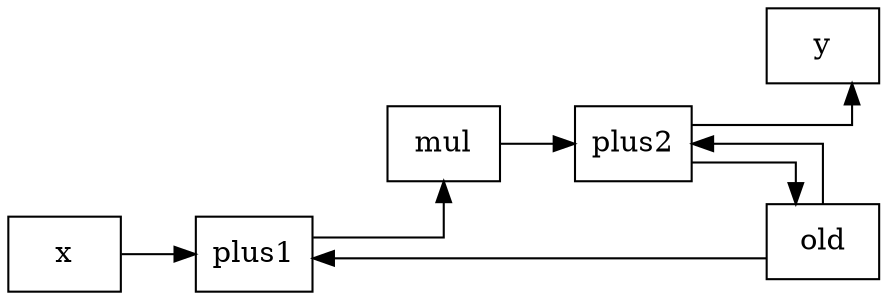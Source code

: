 digraph Orthogonal {
	graph [ splines=ortho , nodesep=0.8 ,rankdir=LR]
	node [ shape=box]


	x -> plus1
	plus1 -> mul
	mul -> plus2
	plus2 -> {y, old}
	old -> {plus2, plus1}
}
